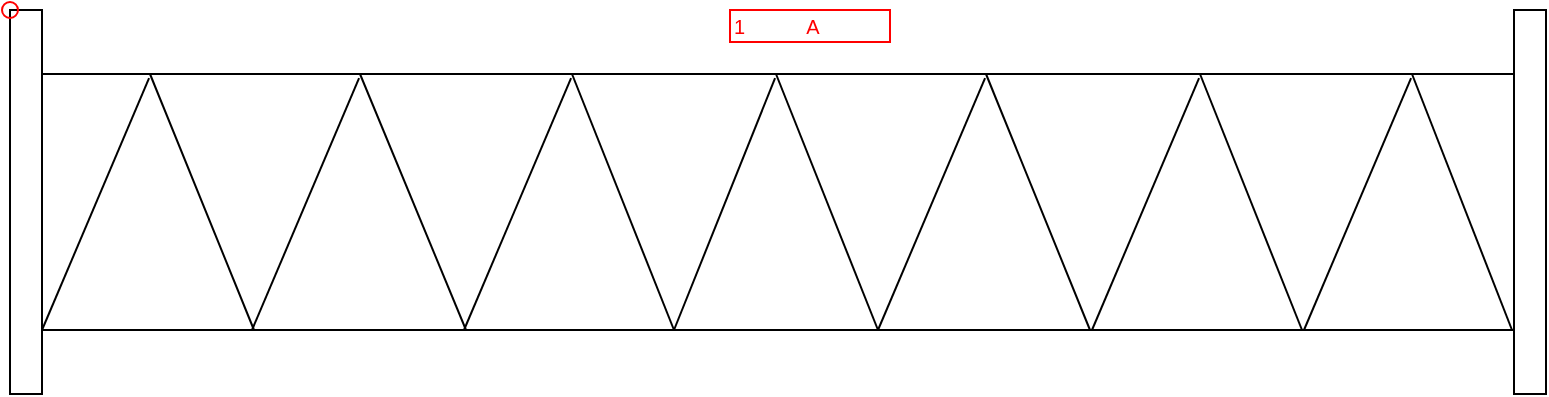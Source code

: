 <mxfile compressed="false" version="20.3.0" type="device">
  <diagram name="PE015A" id="1CP9VX86ncTdAmcYDIcw">
    <mxGraphModel dx="1126" dy="674" grid="1" gridSize="2" guides="1" tooltips="1" connect="1" arrows="1" fold="1" page="1" pageScale="1" pageWidth="1169" pageHeight="827" math="0" shadow="0">
      <root>
        <mxCell id="22vkG-h5v2N9dKBLQ-ZE-0" />
        <object label="Symbol" Width="48" Height="12" UoM="mm" id="22vkG-h5v2N9dKBLQ-ZE-138">
          <mxCell style="locked=1;" parent="22vkG-h5v2N9dKBLQ-ZE-0" />
        </object>
        <mxCell id="8YAzbTfXJD2NZginxdfb-0" value="" style="rounded=0;whiteSpace=wrap;html=1;fillColor=none;" vertex="1" parent="22vkG-h5v2N9dKBLQ-ZE-138">
          <mxGeometry x="256" y="336" width="16" height="192" as="geometry" />
        </mxCell>
        <mxCell id="8YAzbTfXJD2NZginxdfb-1" value="" style="rounded=0;whiteSpace=wrap;html=1;fillColor=none;" vertex="1" parent="22vkG-h5v2N9dKBLQ-ZE-138">
          <mxGeometry x="272" y="368" width="736" height="128" as="geometry" />
        </mxCell>
        <mxCell id="8YAzbTfXJD2NZginxdfb-2" value="" style="rounded=0;whiteSpace=wrap;html=1;fillColor=none;" vertex="1" parent="22vkG-h5v2N9dKBLQ-ZE-138">
          <mxGeometry x="1008" y="336" width="16" height="192" as="geometry" />
        </mxCell>
        <mxCell id="8YAzbTfXJD2NZginxdfb-89" value="" style="endArrow=none;html=1;rounded=0;entryX=0.926;entryY=0.016;entryDx=0;entryDy=0;entryPerimeter=0;" edge="1" parent="22vkG-h5v2N9dKBLQ-ZE-138">
          <mxGeometry width="50" height="50" relative="1" as="geometry">
            <mxPoint x="903" y="496" as="sourcePoint" />
            <mxPoint x="956.536" y="370.048" as="targetPoint" />
          </mxGeometry>
        </mxCell>
        <mxCell id="8YAzbTfXJD2NZginxdfb-90" value="" style="endArrow=none;html=1;rounded=0;" edge="1" parent="22vkG-h5v2N9dKBLQ-ZE-138">
          <mxGeometry width="50" height="50" relative="1" as="geometry">
            <mxPoint x="1007" y="496" as="sourcePoint" />
            <mxPoint x="957" y="368" as="targetPoint" />
          </mxGeometry>
        </mxCell>
        <mxCell id="8YAzbTfXJD2NZginxdfb-107" value="" style="endArrow=none;html=1;rounded=0;entryX=0.926;entryY=0.016;entryDx=0;entryDy=0;entryPerimeter=0;" edge="1" parent="22vkG-h5v2N9dKBLQ-ZE-138">
          <mxGeometry width="50" height="50" relative="1" as="geometry">
            <mxPoint x="797" y="496" as="sourcePoint" />
            <mxPoint x="850.536" y="370.048" as="targetPoint" />
          </mxGeometry>
        </mxCell>
        <mxCell id="8YAzbTfXJD2NZginxdfb-108" value="" style="endArrow=none;html=1;rounded=0;" edge="1" parent="22vkG-h5v2N9dKBLQ-ZE-138">
          <mxGeometry width="50" height="50" relative="1" as="geometry">
            <mxPoint x="902" y="496" as="sourcePoint" />
            <mxPoint x="851" y="368" as="targetPoint" />
          </mxGeometry>
        </mxCell>
        <mxCell id="8YAzbTfXJD2NZginxdfb-109" value="" style="endArrow=none;html=1;rounded=0;entryX=0.926;entryY=0.016;entryDx=0;entryDy=0;entryPerimeter=0;" edge="1" parent="22vkG-h5v2N9dKBLQ-ZE-138">
          <mxGeometry width="50" height="50" relative="1" as="geometry">
            <mxPoint x="690" y="496" as="sourcePoint" />
            <mxPoint x="743.536" y="370.048" as="targetPoint" />
          </mxGeometry>
        </mxCell>
        <mxCell id="8YAzbTfXJD2NZginxdfb-110" value="" style="endArrow=none;html=1;rounded=0;" edge="1" parent="22vkG-h5v2N9dKBLQ-ZE-138">
          <mxGeometry width="50" height="50" relative="1" as="geometry">
            <mxPoint x="796" y="496" as="sourcePoint" />
            <mxPoint x="744" y="368" as="targetPoint" />
          </mxGeometry>
        </mxCell>
        <mxCell id="8YAzbTfXJD2NZginxdfb-111" value="" style="endArrow=none;html=1;rounded=0;entryX=0.926;entryY=0.016;entryDx=0;entryDy=0;entryPerimeter=0;" edge="1" parent="22vkG-h5v2N9dKBLQ-ZE-138">
          <mxGeometry width="50" height="50" relative="1" as="geometry">
            <mxPoint x="588" y="496" as="sourcePoint" />
            <mxPoint x="638.536" y="370.048" as="targetPoint" />
          </mxGeometry>
        </mxCell>
        <mxCell id="8YAzbTfXJD2NZginxdfb-112" value="" style="endArrow=none;html=1;rounded=0;" edge="1" parent="22vkG-h5v2N9dKBLQ-ZE-138">
          <mxGeometry width="50" height="50" relative="1" as="geometry">
            <mxPoint x="690" y="496" as="sourcePoint" />
            <mxPoint x="639" y="368" as="targetPoint" />
          </mxGeometry>
        </mxCell>
        <mxCell id="8YAzbTfXJD2NZginxdfb-115" value="" style="endArrow=none;html=1;rounded=0;entryX=0.926;entryY=0.016;entryDx=0;entryDy=0;entryPerimeter=0;" edge="1" parent="22vkG-h5v2N9dKBLQ-ZE-138">
          <mxGeometry width="50" height="50" relative="1" as="geometry">
            <mxPoint x="483" y="496" as="sourcePoint" />
            <mxPoint x="536.536" y="370.048" as="targetPoint" />
          </mxGeometry>
        </mxCell>
        <mxCell id="8YAzbTfXJD2NZginxdfb-116" value="" style="endArrow=none;html=1;rounded=0;" edge="1" parent="22vkG-h5v2N9dKBLQ-ZE-138">
          <mxGeometry width="50" height="50" relative="1" as="geometry">
            <mxPoint x="588" y="496" as="sourcePoint" />
            <mxPoint x="537" y="368" as="targetPoint" />
          </mxGeometry>
        </mxCell>
        <mxCell id="8YAzbTfXJD2NZginxdfb-117" value="" style="endArrow=none;html=1;rounded=0;entryX=0.926;entryY=0.016;entryDx=0;entryDy=0;entryPerimeter=0;" edge="1" parent="22vkG-h5v2N9dKBLQ-ZE-138">
          <mxGeometry width="50" height="50" relative="1" as="geometry">
            <mxPoint x="377" y="496" as="sourcePoint" />
            <mxPoint x="430.536" y="370.048" as="targetPoint" />
          </mxGeometry>
        </mxCell>
        <mxCell id="8YAzbTfXJD2NZginxdfb-118" value="" style="endArrow=none;html=1;rounded=0;" edge="1" parent="22vkG-h5v2N9dKBLQ-ZE-138">
          <mxGeometry width="50" height="50" relative="1" as="geometry">
            <mxPoint x="484" y="496" as="sourcePoint" />
            <mxPoint x="431" y="368" as="targetPoint" />
          </mxGeometry>
        </mxCell>
        <mxCell id="8YAzbTfXJD2NZginxdfb-119" value="" style="endArrow=none;html=1;rounded=0;entryX=0.926;entryY=0.016;entryDx=0;entryDy=0;entryPerimeter=0;" edge="1" parent="22vkG-h5v2N9dKBLQ-ZE-138">
          <mxGeometry width="50" height="50" relative="1" as="geometry">
            <mxPoint x="272" y="496" as="sourcePoint" />
            <mxPoint x="325.536" y="370.048" as="targetPoint" />
          </mxGeometry>
        </mxCell>
        <mxCell id="8YAzbTfXJD2NZginxdfb-120" value="" style="endArrow=none;html=1;rounded=0;" edge="1" parent="22vkG-h5v2N9dKBLQ-ZE-138">
          <mxGeometry width="50" height="50" relative="1" as="geometry">
            <mxPoint x="378" y="496" as="sourcePoint" />
            <mxPoint x="326" y="368" as="targetPoint" />
          </mxGeometry>
        </mxCell>
        <mxCell id="22vkG-h5v2N9dKBLQ-ZE-135" value="Label" style="locked=1;" parent="22vkG-h5v2N9dKBLQ-ZE-0" />
        <object label="%LabelLines%&amp;nbsp; &amp;nbsp; &amp;nbsp; &amp;nbsp; &amp;nbsp; &amp;nbsp;%LabelIndex%" placeholders="1" LabelLines="1" LabelIndex="A" id="8YAzbTfXJD2NZginxdfb-60">
          <mxCell style="rounded=0;whiteSpace=wrap;html=1;fillColor=none;strokeColor=#FF0000;fontColor=#FF0000;fontSize=10;align=left;" vertex="1" parent="22vkG-h5v2N9dKBLQ-ZE-135">
            <mxGeometry x="616" y="336" width="80" height="16" as="geometry" />
          </mxCell>
        </object>
        <mxCell id="22vkG-h5v2N9dKBLQ-ZE-124" value="Connection" style="" parent="22vkG-h5v2N9dKBLQ-ZE-0" />
        <mxCell id="22vkG-h5v2N9dKBLQ-ZE-136" value="Origo" style="" parent="22vkG-h5v2N9dKBLQ-ZE-0" />
        <object label="origo" id="8YAzbTfXJD2NZginxdfb-59">
          <mxCell style="vsdxID=1407;fillColor=none;gradientColor=none;shape=stencil(rVFbDsIgEDwNnyQU4glqvcfGblsilmZBS28vZGMsxg9j/JvZmX1kR5g2TLCg0CpE8hdcbR8nYY5CaztPSDZmJEwnTDt4wpH8be6ZL1CcBV39vUxI3KdKh1YbswPTEzuBzlmiVGmKau9zUKM+jlJJQrJBko8QrZ+rrQ5oRJnXyMHBWElhRVx25ebnw/5zVvPFWRm83jxY5zilvf4eSy5xpKZ7AA==);strokeColor=#ff0000;strokeWidth=1;points=[[0.5,0.5,0,0,0]];labelBackgroundColor=none;rounded=0;html=1;whiteSpace=wrap;aspect=fixed;noLabel=1;snapToPoint=1;" vertex="1" parent="22vkG-h5v2N9dKBLQ-ZE-136">
            <mxGeometry x="252" y="332" width="8" height="8" as="geometry" />
          </mxCell>
        </object>
      </root>
    </mxGraphModel>
  </diagram>
</mxfile>
